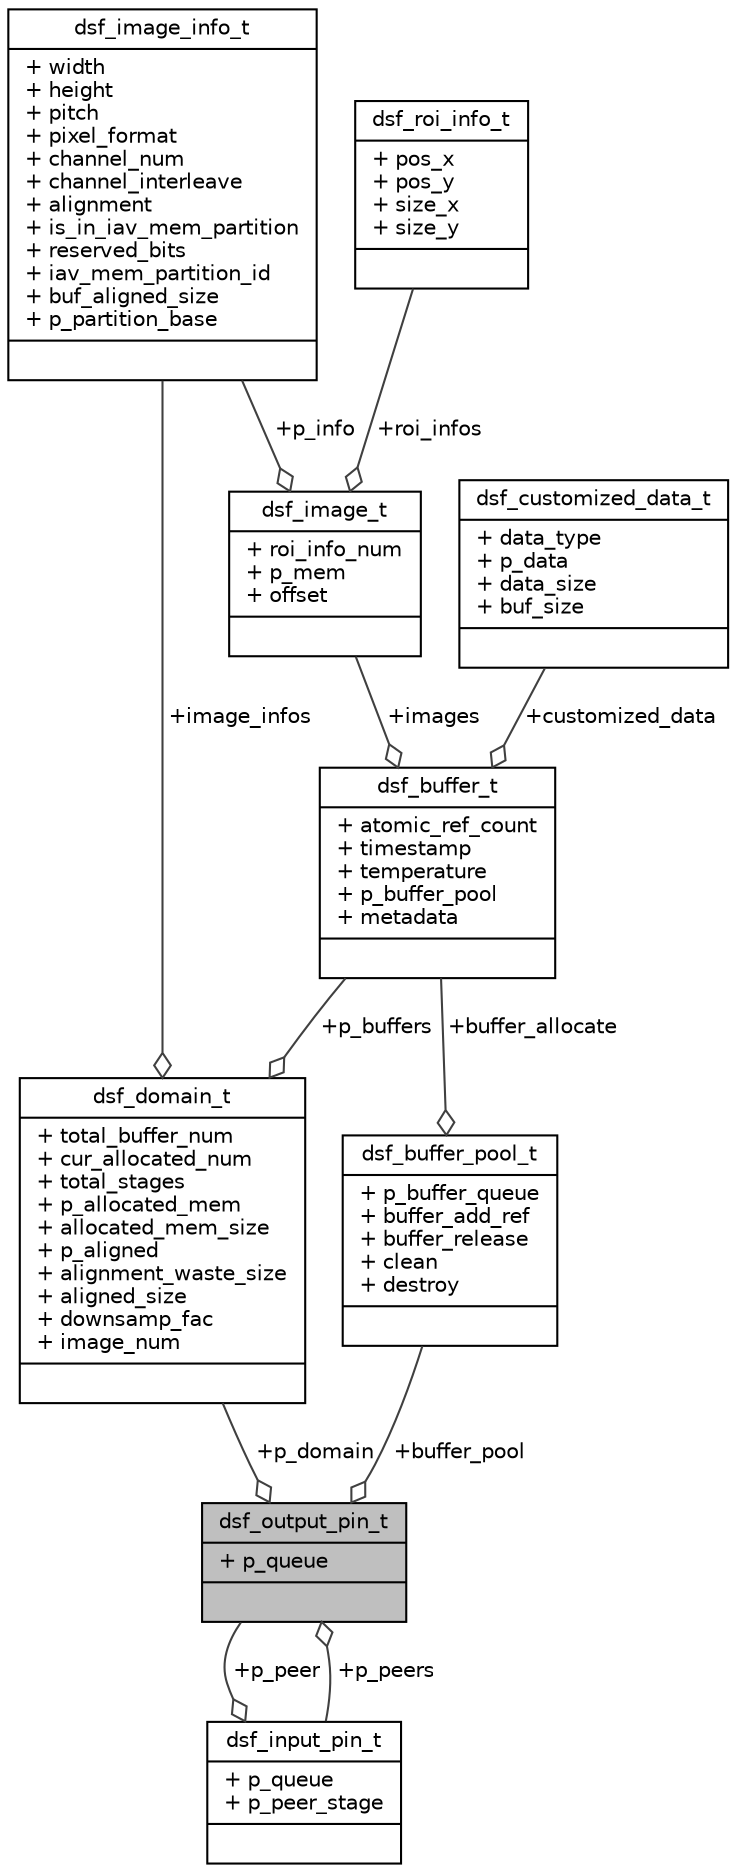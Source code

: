 digraph "dsf_output_pin_t"
{
 // INTERACTIVE_SVG=YES
 // LATEX_PDF_SIZE
  bgcolor="transparent";
  edge [fontname="Helvetica",fontsize="10",labelfontname="Helvetica",labelfontsize="10"];
  node [fontname="Helvetica",fontsize="10",shape=record];
  Node1 [label="{dsf_output_pin_t\n|+ p_queue\l|}",height=0.2,width=0.4,color="black", fillcolor="grey75", style="filled", fontcolor="black",tooltip=" "];
  Node2 -> Node1 [color="grey25",fontsize="10",style="solid",label=" +buffer_pool" ,arrowhead="odiamond",fontname="Helvetica"];
  Node2 [label="{dsf_buffer_pool_t\n|+ p_buffer_queue\l+ buffer_add_ref\l+ buffer_release\l+ clean\l+ destroy\l|}",height=0.2,width=0.4,color="black",URL="$d6/dd7/structdsf__buffer__pool__t.html",tooltip=" "];
  Node3 -> Node2 [color="grey25",fontsize="10",style="solid",label=" +buffer_allocate" ,arrowhead="odiamond",fontname="Helvetica"];
  Node3 [label="{dsf_buffer_t\n|+ atomic_ref_count\l+ timestamp\l+ temperature\l+ p_buffer_pool\l+ metadata\l|}",height=0.2,width=0.4,color="black",URL="$d7/d23/structdsf__buffer__t.html",tooltip=" "];
  Node4 -> Node3 [color="grey25",fontsize="10",style="solid",label=" +images" ,arrowhead="odiamond",fontname="Helvetica"];
  Node4 [label="{dsf_image_t\n|+ roi_info_num\l+ p_mem\l+ offset\l|}",height=0.2,width=0.4,color="black",URL="$d4/da2/structdsf__image__t.html",tooltip=" "];
  Node5 -> Node4 [color="grey25",fontsize="10",style="solid",label=" +p_info" ,arrowhead="odiamond",fontname="Helvetica"];
  Node5 [label="{dsf_image_info_t\n|+ width\l+ height\l+ pitch\l+ pixel_format\l+ channel_num\l+ channel_interleave\l+ alignment\l+ is_in_iav_mem_partition\l+ reserved_bits\l+ iav_mem_partition_id\l+ buf_aligned_size\l+ p_partition_base\l|}",height=0.2,width=0.4,color="black",URL="$d7/d80/structdsf__image__info__t.html",tooltip=" "];
  Node6 -> Node4 [color="grey25",fontsize="10",style="solid",label=" +roi_infos" ,arrowhead="odiamond",fontname="Helvetica"];
  Node6 [label="{dsf_roi_info_t\n|+ pos_x\l+ pos_y\l+ size_x\l+ size_y\l|}",height=0.2,width=0.4,color="black",URL="$df/d3c/structdsf__roi__info__t.html",tooltip=" "];
  Node7 -> Node3 [color="grey25",fontsize="10",style="solid",label=" +customized_data" ,arrowhead="odiamond",fontname="Helvetica"];
  Node7 [label="{dsf_customized_data_t\n|+ data_type\l+ p_data\l+ data_size\l+ buf_size\l|}",height=0.2,width=0.4,color="black",URL="$d9/d74/structdsf__customized__data__t.html",tooltip=" "];
  Node8 -> Node1 [color="grey25",fontsize="10",style="solid",label=" +p_domain" ,arrowhead="odiamond",fontname="Helvetica"];
  Node8 [label="{dsf_domain_t\n|+ total_buffer_num\l+ cur_allocated_num\l+ total_stages\l+ p_allocated_mem\l+ allocated_mem_size\l+ p_aligned\l+ alignment_waste_size\l+ aligned_size\l+ downsamp_fac\l+ image_num\l|}",height=0.2,width=0.4,color="black",URL="$d1/da4/structdsf__domain__t.html",tooltip=" "];
  Node3 -> Node8 [color="grey25",fontsize="10",style="solid",label=" +p_buffers" ,arrowhead="odiamond",fontname="Helvetica"];
  Node5 -> Node8 [color="grey25",fontsize="10",style="solid",label=" +image_infos" ,arrowhead="odiamond",fontname="Helvetica"];
  Node9 -> Node1 [color="grey25",fontsize="10",style="solid",label=" +p_peers" ,arrowhead="odiamond",fontname="Helvetica"];
  Node9 [label="{dsf_input_pin_t\n|+ p_queue\l+ p_peer_stage\l|}",height=0.2,width=0.4,color="black",URL="$df/d51/structdsf__input__pin__t.html",tooltip=" "];
  Node1 -> Node9 [color="grey25",fontsize="10",style="solid",label=" +p_peer" ,arrowhead="odiamond",fontname="Helvetica"];
}
